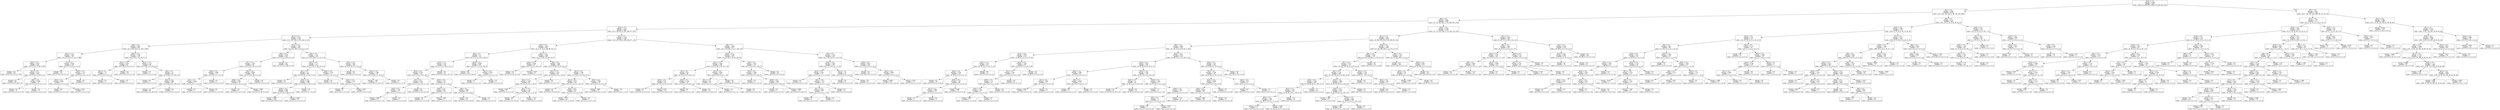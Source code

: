 digraph Tree {
node [shape=box] ;
0 [label="X[14] <= 0.5\nentropy = 3.168\nsamples = 8307\nvalue = [992, 872, 882, 891, 1000, 879, 919, 919, 953]"] ;
1 [label="X[2] <= 0.5\nentropy = 2.986\nsamples = 6105\nvalue = [521, 766, 750, 748, 0, 796, 782, 834, 908]"] ;
0 -> 1 [labeldistance=2.5, labelangle=45, headlabel="True"] ;
2 [label="X[5] <= 0.5\nentropy = 2.802\nsamples = 5209\nvalue = [0, 713, 693, 687, 0, 756, 683, 801, 876]"] ;
1 -> 2 ;
3 [label="X[23] <= 0.5\nentropy = 2.533\nsamples = 3031\nvalue = [0, 0, 358, 423, 0, 582, 344, 677, 647]"] ;
2 -> 3 ;
4 [label="X[17] <= 0.5\nentropy = 2.193\nsamples = 1501\nvalue = [0, 0, 167, 264, 0, 374, 184, 0, 512]"] ;
3 -> 4 ;
5 [label="X[8] <= 0.5\nentropy = 1.691\nsamples = 881\nvalue = [0, 0, 126, 116, 0, 0, 149, 0, 490]"] ;
4 -> 5 ;
6 [label="X[11] <= 0.5\nentropy = 1.193\nsamples = 703\nvalue = [0, 0, 0, 114, 0, 0, 101, 0, 488]"] ;
5 -> 6 ;
7 [label="X[20] <= 0.5\nentropy = 0.653\nsamples = 583\nvalue = [0, 0, 0, 0, 0, 0, 98, 0, 485]"] ;
6 -> 7 ;
8 [label="entropy = 0.0\nsamples = 474\nvalue = [0, 0, 0, 0, 0, 0, 0, 0, 474]"] ;
7 -> 8 ;
9 [label="X[12] <= 0.5\nentropy = 0.472\nsamples = 109\nvalue = [0, 0, 0, 0, 0, 0, 98, 0, 11]"] ;
7 -> 9 ;
10 [label="entropy = 0.0\nsamples = 86\nvalue = [0, 0, 0, 0, 0, 0, 86, 0, 0]"] ;
9 -> 10 ;
11 [label="X[9] <= 0.5\nentropy = 0.999\nsamples = 23\nvalue = [0, 0, 0, 0, 0, 0, 12, 0, 11]"] ;
9 -> 11 ;
12 [label="entropy = 0.0\nsamples = 12\nvalue = [0, 0, 0, 0, 0, 0, 12, 0, 0]"] ;
11 -> 12 ;
13 [label="entropy = 0.0\nsamples = 11\nvalue = [0, 0, 0, 0, 0, 0, 0, 0, 11]"] ;
11 -> 13 ;
14 [label="X[7] <= 0.5\nentropy = 0.336\nsamples = 120\nvalue = [0, 0, 0, 114, 0, 0, 3, 0, 3]"] ;
6 -> 14 ;
15 [label="entropy = 0.0\nsamples = 110\nvalue = [0, 0, 0, 110, 0, 0, 0, 0, 0]"] ;
14 -> 15 ;
16 [label="X[26] <= 0.5\nentropy = 1.571\nsamples = 10\nvalue = [0, 0, 0, 4, 0, 0, 3, 0, 3]"] ;
14 -> 16 ;
17 [label="X[20] <= 0.5\nentropy = 0.985\nsamples = 7\nvalue = [0, 0, 0, 4, 0, 0, 3, 0, 0]"] ;
16 -> 17 ;
18 [label="entropy = 0.0\nsamples = 3\nvalue = [0, 0, 0, 3, 0, 0, 0, 0, 0]"] ;
17 -> 18 ;
19 [label="entropy = 0.811\nsamples = 4\nvalue = [0, 0, 0, 1, 0, 0, 3, 0, 0]"] ;
17 -> 19 ;
20 [label="entropy = 0.0\nsamples = 3\nvalue = [0, 0, 0, 0, 0, 0, 0, 0, 3]"] ;
16 -> 20 ;
21 [label="X[20] <= 0.5\nentropy = 1.008\nsamples = 178\nvalue = [0, 0, 126, 2, 0, 0, 48, 0, 2]"] ;
5 -> 21 ;
22 [label="X[13] <= 0.5\nentropy = 0.165\nsamples = 82\nvalue = [0, 0, 80, 0, 0, 0, 0, 0, 2]"] ;
21 -> 22 ;
23 [label="X[22] <= 0.5\nentropy = 1.0\nsamples = 4\nvalue = [0, 0, 2, 0, 0, 0, 0, 0, 2]"] ;
22 -> 23 ;
24 [label="entropy = 0.0\nsamples = 2\nvalue = [0, 0, 2, 0, 0, 0, 0, 0, 0]"] ;
23 -> 24 ;
25 [label="entropy = 0.0\nsamples = 2\nvalue = [0, 0, 0, 0, 0, 0, 0, 0, 2]"] ;
23 -> 25 ;
26 [label="entropy = 0.0\nsamples = 78\nvalue = [0, 0, 78, 0, 0, 0, 0, 0, 0]"] ;
22 -> 26 ;
27 [label="X[12] <= 0.5\nentropy = 1.125\nsamples = 96\nvalue = [0, 0, 46, 2, 0, 0, 48, 0, 0]"] ;
21 -> 27 ;
28 [label="entropy = 0.0\nsamples = 2\nvalue = [0, 0, 0, 2, 0, 0, 0, 0, 0]"] ;
27 -> 28 ;
29 [label="X[3] <= 0.5\nentropy = 1.0\nsamples = 94\nvalue = [0, 0, 46, 0, 0, 0, 48, 0, 0]"] ;
27 -> 29 ;
30 [label="entropy = 0.0\nsamples = 2\nvalue = [0, 0, 2, 0, 0, 0, 0, 0, 0]"] ;
29 -> 30 ;
31 [label="X[10] <= 0.5\nentropy = 0.999\nsamples = 92\nvalue = [0, 0, 44, 0, 0, 0, 48, 0, 0]"] ;
29 -> 31 ;
32 [label="entropy = 1.0\nsamples = 90\nvalue = [0, 0, 44, 0, 0, 0, 46, 0, 0]"] ;
31 -> 32 ;
33 [label="entropy = 0.0\nsamples = 2\nvalue = [0, 0, 0, 0, 0, 0, 2, 0, 0]"] ;
31 -> 33 ;
34 [label="X[11] <= 0.5\nentropy = 1.597\nsamples = 620\nvalue = [0, 0, 41, 148, 0, 374, 35, 0, 22]"] ;
4 -> 34 ;
35 [label="X[0] <= 0.5\nentropy = 0.529\nsamples = 291\nvalue = [0, 0, 6, 0, 0, 263, 0, 0, 22]"] ;
34 -> 35 ;
36 [label="X[7] <= 0.5\nentropy = 1.108\nsamples = 93\nvalue = [0, 0, 6, 0, 0, 65, 0, 0, 22]"] ;
35 -> 36 ;
37 [label="X[18] <= 0.5\nentropy = 0.996\nsamples = 13\nvalue = [0, 0, 6, 0, 0, 7, 0, 0, 0]"] ;
36 -> 37 ;
38 [label="X[3] <= 0.5\nentropy = 0.544\nsamples = 8\nvalue = [0, 0, 1, 0, 0, 7, 0, 0, 0]"] ;
37 -> 38 ;
39 [label="entropy = 0.0\nsamples = 1\nvalue = [0, 0, 1, 0, 0, 0, 0, 0, 0]"] ;
38 -> 39 ;
40 [label="entropy = 0.0\nsamples = 7\nvalue = [0, 0, 0, 0, 0, 7, 0, 0, 0]"] ;
38 -> 40 ;
41 [label="entropy = 0.0\nsamples = 5\nvalue = [0, 0, 5, 0, 0, 0, 0, 0, 0]"] ;
37 -> 41 ;
42 [label="X[9] <= 0.5\nentropy = 0.849\nsamples = 80\nvalue = [0, 0, 0, 0, 0, 58, 0, 0, 22]"] ;
36 -> 42 ;
43 [label="X[26] <= 0.5\nentropy = 0.962\nsamples = 57\nvalue = [0, 0, 0, 0, 0, 35, 0, 0, 22]"] ;
42 -> 43 ;
44 [label="entropy = 0.0\nsamples = 6\nvalue = [0, 0, 0, 0, 0, 6, 0, 0, 0]"] ;
43 -> 44 ;
45 [label="entropy = 0.986\nsamples = 51\nvalue = [0, 0, 0, 0, 0, 29, 0, 0, 22]"] ;
43 -> 45 ;
46 [label="entropy = 0.0\nsamples = 23\nvalue = [0, 0, 0, 0, 0, 23, 0, 0, 0]"] ;
42 -> 46 ;
47 [label="entropy = 0.0\nsamples = 198\nvalue = [0, 0, 0, 0, 0, 198, 0, 0, 0]"] ;
35 -> 47 ;
48 [label="X[8] <= 0.5\nentropy = 1.735\nsamples = 329\nvalue = [0, 0, 35, 148, 0, 111, 35, 0, 0]"] ;
34 -> 48 ;
49 [label="X[13] <= 0.5\nentropy = 1.22\nsamples = 221\nvalue = [0, 0, 0, 102, 0, 109, 10, 0, 0]"] ;
48 -> 49 ;
50 [label="X[7] <= 0.5\nentropy = 1.0\nsamples = 206\nvalue = [0, 0, 0, 101, 0, 105, 0, 0, 0]"] ;
49 -> 50 ;
51 [label="entropy = 0.0\nsamples = 10\nvalue = [0, 0, 0, 10, 0, 0, 0, 0, 0]"] ;
50 -> 51 ;
52 [label="X[25] <= 0.5\nentropy = 0.996\nsamples = 196\nvalue = [0, 0, 0, 91, 0, 105, 0, 0, 0]"] ;
50 -> 52 ;
53 [label="X[20] <= 0.5\nentropy = 0.999\nsamples = 189\nvalue = [0, 0, 0, 91, 0, 98, 0, 0, 0]"] ;
52 -> 53 ;
54 [label="entropy = 0.999\nsamples = 166\nvalue = [0, 0, 0, 80, 0, 86, 0, 0, 0]"] ;
53 -> 54 ;
55 [label="entropy = 0.999\nsamples = 23\nvalue = [0, 0, 0, 11, 0, 12, 0, 0, 0]"] ;
53 -> 55 ;
56 [label="entropy = 0.0\nsamples = 7\nvalue = [0, 0, 0, 0, 0, 7, 0, 0, 0]"] ;
52 -> 56 ;
57 [label="X[19] <= 0.5\nentropy = 1.159\nsamples = 15\nvalue = [0, 0, 0, 1, 0, 4, 10, 0, 0]"] ;
49 -> 57 ;
58 [label="entropy = 0.0\nsamples = 10\nvalue = [0, 0, 0, 0, 0, 0, 10, 0, 0]"] ;
57 -> 58 ;
59 [label="X[25] <= 0.5\nentropy = 0.722\nsamples = 5\nvalue = [0, 0, 0, 1, 0, 4, 0, 0, 0]"] ;
57 -> 59 ;
60 [label="entropy = 0.0\nsamples = 1\nvalue = [0, 0, 0, 0, 0, 1, 0, 0, 0]"] ;
59 -> 60 ;
61 [label="entropy = 0.811\nsamples = 4\nvalue = [0, 0, 0, 1, 0, 3, 0, 0, 0]"] ;
59 -> 61 ;
62 [label="X[22] <= 0.5\nentropy = 1.647\nsamples = 108\nvalue = [0, 0, 35, 46, 0, 2, 25, 0, 0]"] ;
48 -> 62 ;
63 [label="entropy = 0.0\nsamples = 29\nvalue = [0, 0, 29, 0, 0, 0, 0, 0, 0]"] ;
62 -> 63 ;
64 [label="X[25] <= 0.5\nentropy = 1.396\nsamples = 79\nvalue = [0, 0, 6, 46, 0, 2, 25, 0, 0]"] ;
62 -> 64 ;
65 [label="entropy = 1.393\nsamples = 78\nvalue = [0, 0, 6, 46, 0, 2, 24, 0, 0]"] ;
64 -> 65 ;
66 [label="entropy = 0.0\nsamples = 1\nvalue = [0, 0, 0, 0, 0, 0, 1, 0, 0]"] ;
64 -> 66 ;
67 [label="X[1] <= 0.5\nentropy = 2.276\nsamples = 1530\nvalue = [0, 0, 191, 159, 0, 208, 160, 677, 135]"] ;
3 -> 67 ;
68 [label="X[20] <= 0.5\nentropy = 1.655\nsamples = 905\nvalue = [0, 0, 17, 70, 0, 186, 89, 541, 2]"] ;
67 -> 68 ;
69 [label="X[6] <= 0.5\nentropy = 1.0\nsamples = 575\nvalue = [0, 0, 3, 2, 0, 178, 0, 390, 2]"] ;
68 -> 69 ;
70 [label="X[15] <= 0.5\nentropy = 1.107\nsamples = 334\nvalue = [0, 0, 3, 0, 0, 178, 0, 151, 2]"] ;
69 -> 70 ;
71 [label="X[19] <= 0.5\nentropy = 0.765\nsamples = 213\nvalue = [0, 0, 3, 0, 0, 178, 0, 30, 2]"] ;
70 -> 71 ;
72 [label="X[7] <= 0.5\nentropy = 0.315\nsamples = 159\nvalue = [0, 0, 1, 0, 0, 151, 0, 7, 0]"] ;
71 -> 72 ;
73 [label="X[16] <= 0.5\nentropy = 1.281\nsamples = 12\nvalue = [0, 0, 1, 0, 0, 4, 0, 7, 0]"] ;
72 -> 73 ;
74 [label="entropy = 0.946\nsamples = 11\nvalue = [0, 0, 0, 0, 0, 4, 0, 7, 0]"] ;
73 -> 74 ;
75 [label="entropy = 0.0\nsamples = 1\nvalue = [0, 0, 1, 0, 0, 0, 0, 0, 0]"] ;
73 -> 75 ;
76 [label="entropy = 0.0\nsamples = 147\nvalue = [0, 0, 0, 0, 0, 147, 0, 0, 0]"] ;
72 -> 76 ;
77 [label="X[10] <= 0.5\nentropy = 1.377\nsamples = 54\nvalue = [0, 0, 2, 0, 0, 27, 0, 23, 2]"] ;
71 -> 77 ;
78 [label="X[26] <= 0.5\nentropy = 0.911\nsamples = 34\nvalue = [0, 0, 2, 0, 0, 27, 0, 5, 0]"] ;
77 -> 78 ;
79 [label="entropy = 0.0\nsamples = 27\nvalue = [0, 0, 0, 0, 0, 27, 0, 0, 0]"] ;
78 -> 79 ;
80 [label="entropy = 0.863\nsamples = 7\nvalue = [0, 0, 2, 0, 0, 0, 0, 5, 0]"] ;
78 -> 80 ;
81 [label="X[8] <= 0.5\nentropy = 0.469\nsamples = 20\nvalue = [0, 0, 0, 0, 0, 0, 0, 18, 2]"] ;
77 -> 81 ;
82 [label="entropy = 0.0\nsamples = 18\nvalue = [0, 0, 0, 0, 0, 0, 0, 18, 0]"] ;
81 -> 82 ;
83 [label="entropy = 0.0\nsamples = 2\nvalue = [0, 0, 0, 0, 0, 0, 0, 0, 2]"] ;
81 -> 83 ;
84 [label="entropy = 0.0\nsamples = 121\nvalue = [0, 0, 0, 0, 0, 0, 0, 121, 0]"] ;
70 -> 84 ;
85 [label="X[18] <= 0.5\nentropy = 0.069\nsamples = 241\nvalue = [0, 0, 0, 2, 0, 0, 0, 239, 0]"] ;
69 -> 85 ;
86 [label="entropy = 0.0\nsamples = 238\nvalue = [0, 0, 0, 0, 0, 0, 0, 238, 0]"] ;
85 -> 86 ;
87 [label="X[11] <= 0.5\nentropy = 0.918\nsamples = 3\nvalue = [0, 0, 0, 2, 0, 0, 0, 1, 0]"] ;
85 -> 87 ;
88 [label="entropy = 0.0\nsamples = 1\nvalue = [0, 0, 0, 0, 0, 0, 0, 1, 0]"] ;
87 -> 88 ;
89 [label="entropy = 0.0\nsamples = 2\nvalue = [0, 0, 0, 2, 0, 0, 0, 0, 0]"] ;
87 -> 89 ;
90 [label="X[4] <= 0.5\nentropy = 1.819\nsamples = 330\nvalue = [0, 0, 14, 68, 0, 8, 89, 151, 0]"] ;
68 -> 90 ;
91 [label="X[10] <= 0.5\nentropy = 0.208\nsamples = 61\nvalue = [0, 0, 0, 0, 0, 2, 59, 0, 0]"] ;
90 -> 91 ;
92 [label="entropy = 0.0\nsamples = 55\nvalue = [0, 0, 0, 0, 0, 0, 55, 0, 0]"] ;
91 -> 92 ;
93 [label="entropy = 0.918\nsamples = 6\nvalue = [0, 0, 0, 0, 0, 2, 4, 0, 0]"] ;
91 -> 93 ;
94 [label="X[8] <= 0.5\nentropy = 1.666\nsamples = 269\nvalue = [0, 0, 14, 68, 0, 6, 30, 151, 0]"] ;
90 -> 94 ;
95 [label="X[25] <= 0.5\nentropy = 1.253\nsamples = 96\nvalue = [0, 0, 0, 61, 0, 6, 1, 28, 0]"] ;
94 -> 95 ;
96 [label="X[11] <= 0.5\nentropy = 1.426\nsamples = 69\nvalue = [0, 0, 0, 34, 0, 6, 1, 28, 0]"] ;
95 -> 96 ;
97 [label="entropy = 0.991\nsamples = 9\nvalue = [0, 0, 0, 0, 0, 4, 0, 5, 0]"] ;
96 -> 97 ;
98 [label="X[17] <= 0.5\nentropy = 1.257\nsamples = 60\nvalue = [0, 0, 0, 34, 0, 2, 1, 23, 0]"] ;
96 -> 98 ;
99 [label="entropy = 0.0\nsamples = 8\nvalue = [0, 0, 0, 8, 0, 0, 0, 0, 0]"] ;
98 -> 99 ;
100 [label="entropy = 1.311\nsamples = 52\nvalue = [0, 0, 0, 26, 0, 2, 1, 23, 0]"] ;
98 -> 100 ;
101 [label="entropy = 0.0\nsamples = 27\nvalue = [0, 0, 0, 27, 0, 0, 0, 0, 0]"] ;
95 -> 101 ;
102 [label="X[12] <= 0.5\nentropy = 1.263\nsamples = 173\nvalue = [0, 0, 14, 7, 0, 0, 29, 123, 0]"] ;
94 -> 102 ;
103 [label="X[11] <= 0.5\nentropy = 0.674\nsamples = 141\nvalue = [0, 0, 0, 7, 0, 0, 11, 123, 0]"] ;
102 -> 103 ;
104 [label="entropy = 0.0\nsamples = 44\nvalue = [0, 0, 0, 0, 0, 0, 0, 44, 0]"] ;
103 -> 104 ;
105 [label="X[24] <= 0.5\nentropy = 0.871\nsamples = 97\nvalue = [0, 0, 0, 7, 0, 0, 11, 79, 0]"] ;
103 -> 105 ;
106 [label="entropy = 0.877\nsamples = 96\nvalue = [0, 0, 0, 7, 0, 0, 11, 78, 0]"] ;
105 -> 106 ;
107 [label="entropy = 0.0\nsamples = 1\nvalue = [0, 0, 0, 0, 0, 0, 0, 1, 0]"] ;
105 -> 107 ;
108 [label="X[16] <= 0.5\nentropy = 0.989\nsamples = 32\nvalue = [0, 0, 14, 0, 0, 0, 18, 0, 0]"] ;
102 -> 108 ;
109 [label="entropy = 0.993\nsamples = 31\nvalue = [0, 0, 14, 0, 0, 0, 17, 0, 0]"] ;
108 -> 109 ;
110 [label="entropy = 0.0\nsamples = 1\nvalue = [0, 0, 0, 0, 0, 0, 1, 0, 0]"] ;
108 -> 110 ;
111 [label="X[8] <= 0.5\nentropy = 2.394\nsamples = 625\nvalue = [0, 0, 174, 89, 0, 22, 71, 136, 133]"] ;
67 -> 111 ;
112 [label="X[16] <= 0.5\nentropy = 2.188\nsamples = 323\nvalue = [0, 0, 0, 56, 0, 22, 64, 101, 80]"] ;
111 -> 112 ;
113 [label="X[11] <= 0.5\nentropy = 1.946\nsamples = 166\nvalue = [0, 0, 0, 56, 0, 22, 62, 3, 23]"] ;
112 -> 113 ;
114 [label="X[7] <= 0.5\nentropy = 0.97\nsamples = 86\nvalue = [0, 0, 0, 0, 0, 22, 62, 2, 0]"] ;
113 -> 114 ;
115 [label="X[24] <= 0.5\nentropy = 0.75\nsamples = 28\nvalue = [0, 0, 0, 0, 0, 22, 6, 0, 0]"] ;
114 -> 115 ;
116 [label="entropy = 0.0\nsamples = 4\nvalue = [0, 0, 0, 0, 0, 4, 0, 0, 0]"] ;
115 -> 116 ;
117 [label="entropy = 0.811\nsamples = 24\nvalue = [0, 0, 0, 0, 0, 18, 6, 0, 0]"] ;
115 -> 117 ;
118 [label="X[20] <= 0.5\nentropy = 0.216\nsamples = 58\nvalue = [0, 0, 0, 0, 0, 0, 56, 2, 0]"] ;
114 -> 118 ;
119 [label="entropy = 0.0\nsamples = 2\nvalue = [0, 0, 0, 0, 0, 0, 0, 2, 0]"] ;
118 -> 119 ;
120 [label="entropy = 0.0\nsamples = 56\nvalue = [0, 0, 0, 0, 0, 0, 56, 0, 0]"] ;
118 -> 120 ;
121 [label="X[12] <= 0.5\nentropy = 0.956\nsamples = 80\nvalue = [0, 0, 0, 56, 0, 0, 0, 1, 23]"] ;
113 -> 121 ;
122 [label="X[17] <= 0.5\nentropy = 0.25\nsamples = 24\nvalue = [0, 0, 0, 0, 0, 0, 0, 1, 23]"] ;
121 -> 122 ;
123 [label="entropy = 1.0\nsamples = 2\nvalue = [0, 0, 0, 0, 0, 0, 0, 1, 1]"] ;
122 -> 123 ;
124 [label="entropy = 0.0\nsamples = 22\nvalue = [0, 0, 0, 0, 0, 0, 0, 0, 22]"] ;
122 -> 124 ;
125 [label="entropy = 0.0\nsamples = 56\nvalue = [0, 0, 0, 56, 0, 0, 0, 0, 0]"] ;
121 -> 125 ;
126 [label="X[3] <= 0.5\nentropy = 1.035\nsamples = 157\nvalue = [0, 0, 0, 0, 0, 0, 2, 98, 57]"] ;
112 -> 126 ;
127 [label="X[19] <= 0.5\nentropy = 1.094\nsamples = 128\nvalue = [0, 0, 0, 0, 0, 0, 2, 69, 57]"] ;
126 -> 127 ;
128 [label="entropy = 0.0\nsamples = 2\nvalue = [0, 0, 0, 0, 0, 0, 2, 0, 0]"] ;
127 -> 128 ;
129 [label="X[26] <= 0.5\nentropy = 0.993\nsamples = 126\nvalue = [0, 0, 0, 0, 0, 0, 0, 69, 57]"] ;
127 -> 129 ;
130 [label="entropy = 0.0\nsamples = 5\nvalue = [0, 0, 0, 0, 0, 0, 0, 5, 0]"] ;
129 -> 130 ;
131 [label="entropy = 0.998\nsamples = 121\nvalue = [0, 0, 0, 0, 0, 0, 0, 64, 57]"] ;
129 -> 131 ;
132 [label="entropy = 0.0\nsamples = 29\nvalue = [0, 0, 0, 0, 0, 0, 0, 29, 0]"] ;
126 -> 132 ;
133 [label="X[4] <= 0.5\nentropy = 1.734\nsamples = 302\nvalue = [0, 0, 174, 33, 0, 0, 7, 35, 53]"] ;
111 -> 133 ;
134 [label="X[24] <= 0.5\nentropy = 1.883\nsamples = 118\nvalue = [0, 0, 21, 33, 0, 0, 7, 4, 53]"] ;
133 -> 134 ;
135 [label="X[12] <= 0.5\nentropy = 1.305\nsamples = 75\nvalue = [0, 0, 0, 11, 0, 0, 7, 4, 53]"] ;
134 -> 135 ;
136 [label="entropy = 0.0\nsamples = 53\nvalue = [0, 0, 0, 0, 0, 0, 0, 0, 53]"] ;
135 -> 136 ;
137 [label="X[11] <= 0.5\nentropy = 1.473\nsamples = 22\nvalue = [0, 0, 0, 11, 0, 0, 7, 4, 0]"] ;
135 -> 137 ;
138 [label="X[17] <= 0.5\nentropy = 0.946\nsamples = 11\nvalue = [0, 0, 0, 0, 0, 0, 7, 4, 0]"] ;
137 -> 138 ;
139 [label="entropy = 0.0\nsamples = 4\nvalue = [0, 0, 0, 0, 0, 0, 0, 4, 0]"] ;
138 -> 139 ;
140 [label="entropy = 0.0\nsamples = 7\nvalue = [0, 0, 0, 0, 0, 0, 7, 0, 0]"] ;
138 -> 140 ;
141 [label="entropy = 0.0\nsamples = 11\nvalue = [0, 0, 0, 11, 0, 0, 0, 0, 0]"] ;
137 -> 141 ;
142 [label="X[17] <= 0.5\nentropy = 1.0\nsamples = 43\nvalue = [0, 0, 21, 22, 0, 0, 0, 0, 0]"] ;
134 -> 142 ;
143 [label="entropy = 0.0\nsamples = 22\nvalue = [0, 0, 0, 22, 0, 0, 0, 0, 0]"] ;
142 -> 143 ;
144 [label="entropy = 0.0\nsamples = 21\nvalue = [0, 0, 21, 0, 0, 0, 0, 0, 0]"] ;
142 -> 144 ;
145 [label="X[18] <= 0.5\nentropy = 0.654\nsamples = 184\nvalue = [0, 0, 153, 0, 0, 0, 0, 31, 0]"] ;
133 -> 145 ;
146 [label="entropy = 0.0\nsamples = 133\nvalue = [0, 0, 133, 0, 0, 0, 0, 0, 0]"] ;
145 -> 146 ;
147 [label="X[15] <= 0.5\nentropy = 0.966\nsamples = 51\nvalue = [0, 0, 20, 0, 0, 0, 0, 31, 0]"] ;
145 -> 147 ;
148 [label="entropy = 0.998\nsamples = 34\nvalue = [0, 0, 18, 0, 0, 0, 0, 16, 0]"] ;
147 -> 148 ;
149 [label="entropy = 0.523\nsamples = 17\nvalue = [0, 0, 2, 0, 0, 0, 0, 15, 0]"] ;
147 -> 149 ;
150 [label="X[18] <= 0.5\nentropy = 2.598\nsamples = 2178\nvalue = [0, 713, 335, 264, 0, 174, 339, 124, 229]"] ;
2 -> 150 ;
151 [label="X[11] <= 0.5\nentropy = 2.61\nsamples = 1628\nvalue = [0, 386, 335, 259, 0, 94, 339, 99, 116]"] ;
150 -> 151 ;
152 [label="X[8] <= 0.5\nentropy = 2.469\nsamples = 538\nvalue = [0, 176, 75, 0, 0, 83, 63, 77, 64]"] ;
151 -> 152 ;
153 [label="X[13] <= 0.5\nentropy = 1.978\nsamples = 224\nvalue = [0, 80, 0, 0, 0, 5, 24, 73, 42]"] ;
152 -> 153 ;
154 [label="X[22] <= 0.5\nentropy = 1.351\nsamples = 137\nvalue = [0, 50, 0, 0, 0, 0, 0, 73, 14]"] ;
153 -> 154 ;
155 [label="X[26] <= 0.5\nentropy = 1.034\nsamples = 124\nvalue = [0, 50, 0, 0, 0, 0, 0, 73, 1]"] ;
154 -> 155 ;
156 [label="entropy = 0.0\nsamples = 38\nvalue = [0, 0, 0, 0, 0, 0, 0, 38, 0]"] ;
155 -> 156 ;
157 [label="X[19] <= 0.5\nentropy = 1.057\nsamples = 86\nvalue = [0, 50, 0, 0, 0, 0, 0, 35, 1]"] ;
155 -> 157 ;
158 [label="X[17] <= 0.5\nentropy = 0.469\nsamples = 10\nvalue = [0, 9, 0, 0, 0, 0, 0, 0, 1]"] ;
157 -> 158 ;
159 [label="entropy = 0.0\nsamples = 1\nvalue = [0, 0, 0, 0, 0, 0, 0, 0, 1]"] ;
158 -> 159 ;
160 [label="entropy = 0.0\nsamples = 9\nvalue = [0, 9, 0, 0, 0, 0, 0, 0, 0]"] ;
158 -> 160 ;
161 [label="entropy = 0.995\nsamples = 76\nvalue = [0, 41, 0, 0, 0, 0, 0, 35, 0]"] ;
157 -> 161 ;
162 [label="entropy = 0.0\nsamples = 13\nvalue = [0, 0, 0, 0, 0, 0, 0, 0, 13]"] ;
154 -> 162 ;
163 [label="X[22] <= 0.5\nentropy = 1.805\nsamples = 87\nvalue = [0, 30, 0, 0, 0, 5, 24, 0, 28]"] ;
153 -> 163 ;
164 [label="X[7] <= 0.5\nentropy = 1.505\nsamples = 59\nvalue = [0, 2, 0, 0, 0, 5, 24, 0, 28]"] ;
163 -> 164 ;
165 [label="X[26] <= 0.5\nentropy = 1.15\nsamples = 37\nvalue = [0, 2, 0, 0, 0, 5, 2, 0, 28]"] ;
164 -> 165 ;
166 [label="X[16] <= 0.5\nentropy = 1.436\nsamples = 9\nvalue = [0, 2, 0, 0, 0, 5, 2, 0, 0]"] ;
165 -> 166 ;
167 [label="entropy = 0.863\nsamples = 7\nvalue = [0, 0, 0, 0, 0, 5, 2, 0, 0]"] ;
166 -> 167 ;
168 [label="entropy = 0.0\nsamples = 2\nvalue = [0, 2, 0, 0, 0, 0, 0, 0, 0]"] ;
166 -> 168 ;
169 [label="entropy = 0.0\nsamples = 28\nvalue = [0, 0, 0, 0, 0, 0, 0, 0, 28]"] ;
165 -> 169 ;
170 [label="entropy = 0.0\nsamples = 22\nvalue = [0, 0, 0, 0, 0, 0, 22, 0, 0]"] ;
164 -> 170 ;
171 [label="entropy = 0.0\nsamples = 28\nvalue = [0, 28, 0, 0, 0, 0, 0, 0, 0]"] ;
163 -> 171 ;
172 [label="X[13] <= 0.5\nentropy = 2.238\nsamples = 314\nvalue = [0, 96, 75, 0, 0, 78, 39, 4, 22]"] ;
152 -> 172 ;
173 [label="X[23] <= 0.5\nentropy = 2.023\nsamples = 182\nvalue = [0, 88, 26, 0, 0, 8, 39, 4, 17]"] ;
172 -> 173 ;
174 [label="X[26] <= 0.5\nentropy = 1.893\nsamples = 40\nvalue = [0, 7, 8, 0, 0, 8, 0, 0, 17]"] ;
173 -> 174 ;
175 [label="X[17] <= 0.5\nentropy = 0.997\nsamples = 15\nvalue = [0, 7, 8, 0, 0, 0, 0, 0, 0]"] ;
174 -> 175 ;
176 [label="entropy = 0.946\nsamples = 11\nvalue = [0, 7, 4, 0, 0, 0, 0, 0, 0]"] ;
175 -> 176 ;
177 [label="entropy = 0.0\nsamples = 4\nvalue = [0, 0, 4, 0, 0, 0, 0, 0, 0]"] ;
175 -> 177 ;
178 [label="X[9] <= 0.5\nentropy = 0.904\nsamples = 25\nvalue = [0, 0, 0, 0, 0, 8, 0, 0, 17]"] ;
174 -> 178 ;
179 [label="entropy = 0.0\nsamples = 17\nvalue = [0, 0, 0, 0, 0, 0, 0, 0, 17]"] ;
178 -> 179 ;
180 [label="entropy = 0.0\nsamples = 8\nvalue = [0, 0, 0, 0, 0, 8, 0, 0, 0]"] ;
178 -> 180 ;
181 [label="X[16] <= 0.5\nentropy = 1.497\nsamples = 142\nvalue = [0, 81, 18, 0, 0, 0, 39, 4, 0]"] ;
173 -> 181 ;
182 [label="X[19] <= 0.5\nentropy = 1.0\nsamples = 67\nvalue = [0, 34, 0, 0, 0, 0, 33, 0, 0]"] ;
181 -> 182 ;
183 [label="entropy = 0.0\nsamples = 33\nvalue = [0, 0, 0, 0, 0, 0, 33, 0, 0]"] ;
182 -> 183 ;
184 [label="entropy = 0.0\nsamples = 34\nvalue = [0, 34, 0, 0, 0, 0, 0, 0, 0]"] ;
182 -> 184 ;
185 [label="X[20] <= 0.5\nentropy = 1.434\nsamples = 75\nvalue = [0, 47, 18, 0, 0, 0, 6, 4, 0]"] ;
181 -> 185 ;
186 [label="entropy = 1.0\nsamples = 4\nvalue = [0, 2, 0, 0, 0, 0, 0, 2, 0]"] ;
185 -> 186 ;
187 [label="X[26] <= 0.5\nentropy = 1.365\nsamples = 71\nvalue = [0, 45, 18, 0, 0, 0, 6, 2, 0]"] ;
185 -> 187 ;
188 [label="X[1] <= 0.5\nentropy = 1.5\nsamples = 4\nvalue = [0, 1, 1, 0, 0, 0, 0, 2, 0]"] ;
187 -> 188 ;
189 [label="entropy = 0.0\nsamples = 1\nvalue = [0, 1, 0, 0, 0, 0, 0, 0, 0]"] ;
188 -> 189 ;
190 [label="entropy = 0.918\nsamples = 3\nvalue = [0, 0, 1, 0, 0, 0, 0, 2, 0]"] ;
188 -> 190 ;
191 [label="entropy = 1.212\nsamples = 67\nvalue = [0, 44, 17, 0, 0, 0, 6, 0, 0]"] ;
187 -> 191 ;
192 [label="X[19] <= 0.5\nentropy = 1.44\nsamples = 132\nvalue = [0, 8, 49, 0, 0, 70, 0, 0, 5]"] ;
172 -> 192 ;
193 [label="X[1] <= 0.5\nentropy = 1.186\nsamples = 93\nvalue = [0, 8, 10, 0, 0, 70, 0, 0, 5]"] ;
192 -> 193 ;
194 [label="X[15] <= 0.5\nentropy = 0.908\nsamples = 87\nvalue = [0, 8, 9, 0, 0, 70, 0, 0, 0]"] ;
193 -> 194 ;
195 [label="X[24] <= 0.5\nentropy = 0.844\nsamples = 85\nvalue = [0, 6, 9, 0, 0, 70, 0, 0, 0]"] ;
194 -> 195 ;
196 [label="entropy = 0.864\nsamples = 82\nvalue = [0, 6, 9, 0, 0, 67, 0, 0, 0]"] ;
195 -> 196 ;
197 [label="entropy = 0.0\nsamples = 3\nvalue = [0, 0, 0, 0, 0, 3, 0, 0, 0]"] ;
195 -> 197 ;
198 [label="entropy = 0.0\nsamples = 2\nvalue = [0, 2, 0, 0, 0, 0, 0, 0, 0]"] ;
194 -> 198 ;
199 [label="X[23] <= 0.5\nentropy = 0.65\nsamples = 6\nvalue = [0, 0, 1, 0, 0, 0, 0, 0, 5]"] ;
193 -> 199 ;
200 [label="entropy = 0.0\nsamples = 4\nvalue = [0, 0, 0, 0, 0, 0, 0, 0, 4]"] ;
199 -> 200 ;
201 [label="entropy = 1.0\nsamples = 2\nvalue = [0, 0, 1, 0, 0, 0, 0, 0, 1]"] ;
199 -> 201 ;
202 [label="entropy = 0.0\nsamples = 39\nvalue = [0, 0, 39, 0, 0, 0, 0, 0, 0]"] ;
192 -> 202 ;
203 [label="X[19] <= 0.5\nentropy = 2.335\nsamples = 1090\nvalue = [0, 210, 260, 259, 0, 11, 276, 22, 52]"] ;
151 -> 203 ;
204 [label="X[6] <= 0.5\nentropy = 2.269\nsamples = 759\nvalue = [0, 194, 116, 99, 0, 6, 276, 16, 52]"] ;
203 -> 204 ;
205 [label="X[7] <= 0.5\nentropy = 2.102\nsamples = 713\nvalue = [0, 194, 116, 99, 0, 6, 276, 16, 6]"] ;
204 -> 205 ;
206 [label="X[1] <= 0.5\nentropy = 2.197\nsamples = 565\nvalue = [0, 129, 116, 92, 0, 6, 200, 16, 6]"] ;
205 -> 206 ;
207 [label="X[16] <= 0.5\nentropy = 2.249\nsamples = 240\nvalue = [0, 49, 64, 28, 0, 1, 80, 12, 6]"] ;
206 -> 207 ;
208 [label="X[25] <= 0.5\nentropy = 2.222\nsamples = 224\nvalue = [0, 49, 56, 20, 0, 1, 80, 12, 6]"] ;
207 -> 208 ;
209 [label="X[23] <= 0.5\nentropy = 2.244\nsamples = 214\nvalue = [0, 49, 51, 20, 0, 1, 75, 12, 6]"] ;
208 -> 209 ;
210 [label="entropy = 0.722\nsamples = 5\nvalue = [0, 4, 0, 0, 0, 0, 1, 0, 0]"] ;
209 -> 210 ;
211 [label="entropy = 2.249\nsamples = 209\nvalue = [0, 45, 51, 20, 0, 1, 74, 12, 6]"] ;
209 -> 211 ;
212 [label="entropy = 1.0\nsamples = 10\nvalue = [0, 0, 5, 0, 0, 0, 5, 0, 0]"] ;
208 -> 212 ;
213 [label="entropy = 1.0\nsamples = 16\nvalue = [0, 0, 8, 8, 0, 0, 0, 0, 0]"] ;
207 -> 213 ;
214 [label="X[22] <= 0.5\nentropy = 2.084\nsamples = 325\nvalue = [0, 80, 52, 64, 0, 5, 120, 4, 0]"] ;
206 -> 214 ;
215 [label="X[26] <= 0.5\nentropy = 2.054\nsamples = 312\nvalue = [0, 80, 39, 64, 0, 5, 120, 4, 0]"] ;
214 -> 215 ;
216 [label="entropy = 1.459\nsamples = 6\nvalue = [0, 1, 2, 3, 0, 0, 0, 0, 0]"] ;
215 -> 216 ;
217 [label="X[16] <= 0.5\nentropy = 2.045\nsamples = 306\nvalue = [0, 79, 37, 61, 0, 5, 120, 4, 0]"] ;
215 -> 217 ;
218 [label="entropy = 2.047\nsamples = 305\nvalue = [0, 79, 37, 61, 0, 5, 119, 4, 0]"] ;
217 -> 218 ;
219 [label="entropy = 0.0\nsamples = 1\nvalue = [0, 0, 0, 0, 0, 0, 1, 0, 0]"] ;
217 -> 219 ;
220 [label="entropy = 0.0\nsamples = 13\nvalue = [0, 0, 13, 0, 0, 0, 0, 0, 0]"] ;
214 -> 220 ;
221 [label="X[12] <= 0.5\nentropy = 1.223\nsamples = 148\nvalue = [0, 65, 0, 7, 0, 0, 76, 0, 0]"] ;
205 -> 221 ;
222 [label="entropy = 0.0\nsamples = 76\nvalue = [0, 0, 0, 0, 0, 0, 76, 0, 0]"] ;
221 -> 222 ;
223 [label="X[25] <= 0.5\nentropy = 0.46\nsamples = 72\nvalue = [0, 65, 0, 7, 0, 0, 0, 0, 0]"] ;
221 -> 223 ;
224 [label="entropy = 0.0\nsamples = 65\nvalue = [0, 65, 0, 0, 0, 0, 0, 0, 0]"] ;
223 -> 224 ;
225 [label="entropy = 0.0\nsamples = 7\nvalue = [0, 0, 0, 7, 0, 0, 0, 0, 0]"] ;
223 -> 225 ;
226 [label="entropy = 0.0\nsamples = 46\nvalue = [0, 0, 0, 0, 0, 0, 0, 0, 46]"] ;
204 -> 226 ;
227 [label="X[0] <= 0.5\nentropy = 1.437\nsamples = 331\nvalue = [0, 16, 144, 160, 0, 5, 0, 6, 0]"] ;
203 -> 227 ;
228 [label="entropy = 0.0\nsamples = 160\nvalue = [0, 0, 0, 160, 0, 0, 0, 0, 0]"] ;
227 -> 228 ;
229 [label="X[26] <= 0.5\nentropy = 0.847\nsamples = 171\nvalue = [0, 16, 144, 0, 0, 5, 0, 6, 0]"] ;
227 -> 229 ;
230 [label="X[16] <= 0.5\nentropy = 1.38\nsamples = 27\nvalue = [0, 16, 0, 0, 0, 5, 0, 6, 0]"] ;
229 -> 230 ;
231 [label="entropy = 0.994\nsamples = 11\nvalue = [0, 0, 0, 0, 0, 5, 0, 6, 0]"] ;
230 -> 231 ;
232 [label="entropy = 0.0\nsamples = 16\nvalue = [0, 16, 0, 0, 0, 0, 0, 0, 0]"] ;
230 -> 232 ;
233 [label="entropy = 0.0\nsamples = 144\nvalue = [0, 0, 144, 0, 0, 0, 0, 0, 0]"] ;
229 -> 233 ;
234 [label="X[7] <= 0.5\nentropy = 1.584\nsamples = 550\nvalue = [0, 327, 0, 5, 0, 80, 0, 25, 113]"] ;
150 -> 234 ;
235 [label="X[0] <= 0.5\nentropy = 1.601\nsamples = 234\nvalue = [0, 87, 0, 5, 0, 4, 0, 25, 113]"] ;
234 -> 235 ;
236 [label="X[24] <= 0.5\nentropy = 1.129\nsamples = 148\nvalue = [0, 13, 0, 5, 0, 0, 0, 17, 113]"] ;
235 -> 236 ;
237 [label="X[9] <= 0.5\nentropy = 0.664\nsamples = 132\nvalue = [0, 2, 0, 0, 0, 0, 0, 17, 113]"] ;
236 -> 237 ;
238 [label="entropy = 0.0\nsamples = 79\nvalue = [0, 0, 0, 0, 0, 0, 0, 0, 79]"] ;
237 -> 238 ;
239 [label="entropy = 1.115\nsamples = 53\nvalue = [0, 2, 0, 0, 0, 0, 0, 17, 34]"] ;
237 -> 239 ;
240 [label="X[23] <= 0.5\nentropy = 0.896\nsamples = 16\nvalue = [0, 11, 0, 5, 0, 0, 0, 0, 0]"] ;
236 -> 240 ;
241 [label="entropy = 0.0\nsamples = 11\nvalue = [0, 11, 0, 0, 0, 0, 0, 0, 0]"] ;
240 -> 241 ;
242 [label="entropy = 0.0\nsamples = 5\nvalue = [0, 0, 0, 5, 0, 0, 0, 0, 0]"] ;
240 -> 242 ;
243 [label="X[25] <= 0.5\nentropy = 0.711\nsamples = 86\nvalue = [0, 74, 0, 0, 0, 4, 0, 8, 0]"] ;
235 -> 243 ;
244 [label="X[22] <= 0.5\nentropy = 0.741\nsamples = 81\nvalue = [0, 69, 0, 0, 0, 4, 0, 8, 0]"] ;
243 -> 244 ;
245 [label="entropy = 0.761\nsamples = 78\nvalue = [0, 66, 0, 0, 0, 4, 0, 8, 0]"] ;
244 -> 245 ;
246 [label="entropy = 0.0\nsamples = 3\nvalue = [0, 3, 0, 0, 0, 0, 0, 0, 0]"] ;
244 -> 246 ;
247 [label="entropy = 0.0\nsamples = 5\nvalue = [0, 5, 0, 0, 0, 0, 0, 0, 0]"] ;
243 -> 247 ;
248 [label="X[1] <= 0.5\nentropy = 0.796\nsamples = 316\nvalue = [0, 240, 0, 0, 0, 76, 0, 0, 0]"] ;
234 -> 248 ;
249 [label="X[15] <= 0.5\nentropy = 0.985\nsamples = 133\nvalue = [0, 57, 0, 0, 0, 76, 0, 0, 0]"] ;
248 -> 249 ;
250 [label="entropy = 0.0\nsamples = 76\nvalue = [0, 0, 0, 0, 0, 76, 0, 0, 0]"] ;
249 -> 250 ;
251 [label="entropy = 0.0\nsamples = 57\nvalue = [0, 57, 0, 0, 0, 0, 0, 0, 0]"] ;
249 -> 251 ;
252 [label="entropy = 0.0\nsamples = 183\nvalue = [0, 183, 0, 0, 0, 0, 0, 0, 0]"] ;
248 -> 252 ;
253 [label="X[9] <= 0.5\nentropy = 2.111\nsamples = 896\nvalue = [521, 53, 57, 61, 0, 40, 99, 33, 32]"] ;
1 -> 253 ;
254 [label="X[26] <= 0.5\nentropy = 1.893\nsamples = 773\nvalue = [501, 41, 31, 61, 0, 40, 53, 26, 20]"] ;
253 -> 254 ;
255 [label="X[15] <= 0.5\nentropy = 2.76\nsamples = 137\nvalue = [22, 23, 10, 25, 0, 22, 19, 16, 0]"] ;
254 -> 255 ;
256 [label="X[4] <= 0.5\nentropy = 2.487\nsamples = 96\nvalue = [1, 18, 9, 25, 0, 22, 5, 16, 0]"] ;
255 -> 256 ;
257 [label="X[24] <= 0.5\nentropy = 2.331\nsamples = 61\nvalue = [1, 18, 8, 6, 0, 21, 4, 3, 0]"] ;
256 -> 257 ;
258 [label="X[22] <= 0.5\nentropy = 1.859\nsamples = 41\nvalue = [1, 18, 0, 6, 0, 13, 0, 3, 0]"] ;
257 -> 258 ;
259 [label="X[20] <= 0.5\nentropy = 1.403\nsamples = 28\nvalue = [1, 18, 0, 6, 0, 0, 0, 3, 0]"] ;
258 -> 259 ;
260 [label="X[16] <= 0.5\nentropy = 0.592\nsamples = 7\nvalue = [1, 0, 0, 6, 0, 0, 0, 0, 0]"] ;
259 -> 260 ;
261 [label="entropy = 0.0\nsamples = 6\nvalue = [0, 0, 0, 6, 0, 0, 0, 0, 0]"] ;
260 -> 261 ;
262 [label="entropy = 0.0\nsamples = 1\nvalue = [1, 0, 0, 0, 0, 0, 0, 0, 0]"] ;
260 -> 262 ;
263 [label="X[5] <= 0.5\nentropy = 0.592\nsamples = 21\nvalue = [0, 18, 0, 0, 0, 0, 0, 3, 0]"] ;
259 -> 263 ;
264 [label="entropy = 0.0\nsamples = 3\nvalue = [0, 0, 0, 0, 0, 0, 0, 3, 0]"] ;
263 -> 264 ;
265 [label="entropy = 0.0\nsamples = 18\nvalue = [0, 18, 0, 0, 0, 0, 0, 0, 0]"] ;
263 -> 265 ;
266 [label="entropy = 0.0\nsamples = 13\nvalue = [0, 0, 0, 0, 0, 13, 0, 0, 0]"] ;
258 -> 266 ;
267 [label="X[18] <= 0.5\nentropy = 1.522\nsamples = 20\nvalue = [0, 0, 8, 0, 0, 8, 4, 0, 0]"] ;
257 -> 267 ;
268 [label="X[11] <= 0.5\nentropy = 1.379\nsamples = 14\nvalue = [0, 0, 8, 0, 0, 2, 4, 0, 0]"] ;
267 -> 268 ;
269 [label="entropy = 0.918\nsamples = 3\nvalue = [0, 0, 2, 0, 0, 1, 0, 0, 0]"] ;
268 -> 269 ;
270 [label="X[3] <= 0.5\nentropy = 1.322\nsamples = 11\nvalue = [0, 0, 6, 0, 0, 1, 4, 0, 0]"] ;
268 -> 270 ;
271 [label="entropy = 1.295\nsamples = 10\nvalue = [0, 0, 6, 0, 0, 1, 3, 0, 0]"] ;
270 -> 271 ;
272 [label="entropy = 0.0\nsamples = 1\nvalue = [0, 0, 0, 0, 0, 0, 1, 0, 0]"] ;
270 -> 272 ;
273 [label="entropy = 0.0\nsamples = 6\nvalue = [0, 0, 0, 0, 0, 6, 0, 0, 0]"] ;
267 -> 273 ;
274 [label="X[23] <= 0.5\nentropy = 1.449\nsamples = 35\nvalue = [0, 0, 1, 19, 0, 1, 1, 13, 0]"] ;
256 -> 274 ;
275 [label="entropy = 0.0\nsamples = 13\nvalue = [0, 0, 0, 13, 0, 0, 0, 0, 0]"] ;
274 -> 275 ;
276 [label="X[24] <= 0.5\nentropy = 1.568\nsamples = 22\nvalue = [0, 0, 1, 6, 0, 1, 1, 13, 0]"] ;
274 -> 276 ;
277 [label="X[8] <= 0.5\nentropy = 0.722\nsamples = 5\nvalue = [0, 0, 1, 4, 0, 0, 0, 0, 0]"] ;
276 -> 277 ;
278 [label="entropy = 0.0\nsamples = 1\nvalue = [0, 0, 0, 1, 0, 0, 0, 0, 0]"] ;
277 -> 278 ;
279 [label="entropy = 0.811\nsamples = 4\nvalue = [0, 0, 1, 3, 0, 0, 0, 0, 0]"] ;
277 -> 279 ;
280 [label="X[20] <= 0.5\nentropy = 1.14\nsamples = 17\nvalue = [0, 0, 0, 2, 0, 1, 1, 13, 0]"] ;
276 -> 280 ;
281 [label="entropy = 0.0\nsamples = 1\nvalue = [0, 0, 0, 0, 0, 1, 0, 0, 0]"] ;
280 -> 281 ;
282 [label="entropy = 0.868\nsamples = 16\nvalue = [0, 0, 0, 2, 0, 0, 1, 13, 0]"] ;
280 -> 282 ;
283 [label="X[13] <= 0.5\nentropy = 1.525\nsamples = 41\nvalue = [21, 5, 1, 0, 0, 0, 14, 0, 0]"] ;
255 -> 283 ;
284 [label="entropy = 0.0\nsamples = 13\nvalue = [0, 0, 0, 0, 0, 0, 13, 0, 0]"] ;
283 -> 284 ;
285 [label="X[23] <= 0.5\nentropy = 1.098\nsamples = 28\nvalue = [21, 5, 1, 0, 0, 0, 1, 0, 0]"] ;
283 -> 285 ;
286 [label="X[21] <= 0.5\nentropy = 0.706\nsamples = 26\nvalue = [21, 5, 0, 0, 0, 0, 0, 0, 0]"] ;
285 -> 286 ;
287 [label="X[7] <= 0.5\nentropy = 0.994\nsamples = 11\nvalue = [6, 5, 0, 0, 0, 0, 0, 0, 0]"] ;
286 -> 287 ;
288 [label="entropy = 0.0\nsamples = 5\nvalue = [0, 5, 0, 0, 0, 0, 0, 0, 0]"] ;
287 -> 288 ;
289 [label="entropy = 0.0\nsamples = 6\nvalue = [6, 0, 0, 0, 0, 0, 0, 0, 0]"] ;
287 -> 289 ;
290 [label="entropy = 0.0\nsamples = 15\nvalue = [15, 0, 0, 0, 0, 0, 0, 0, 0]"] ;
286 -> 290 ;
291 [label="X[20] <= 0.5\nentropy = 1.0\nsamples = 2\nvalue = [0, 0, 1, 0, 0, 0, 1, 0, 0]"] ;
285 -> 291 ;
292 [label="entropy = 0.0\nsamples = 1\nvalue = [0, 0, 1, 0, 0, 0, 0, 0, 0]"] ;
291 -> 292 ;
293 [label="entropy = 0.0\nsamples = 1\nvalue = [0, 0, 0, 0, 0, 0, 1, 0, 0]"] ;
291 -> 293 ;
294 [label="X[3] <= 0.5\nentropy = 1.473\nsamples = 636\nvalue = [479, 18, 21, 36, 0, 18, 34, 10, 20]"] ;
254 -> 294 ;
295 [label="X[18] <= 0.5\nentropy = 1.189\nsamples = 577\nvalue = [469, 18, 5, 23, 0, 18, 25, 7, 12]"] ;
294 -> 295 ;
296 [label="X[6] <= 0.5\nentropy = 0.916\nsamples = 539\nvalue = [465, 13, 3, 15, 0, 4, 25, 4, 10]"] ;
295 -> 296 ;
297 [label="X[23] <= 0.5\nentropy = 0.556\nsamples = 506\nvalue = [464, 7, 3, 12, 0, 0, 20, 0, 0]"] ;
296 -> 297 ;
298 [label="X[20] <= 0.5\nentropy = 1.342\nsamples = 21\nvalue = [2, 0, 0, 11, 0, 0, 8, 0, 0]"] ;
297 -> 298 ;
299 [label="entropy = 0.0\nsamples = 11\nvalue = [0, 0, 0, 11, 0, 0, 0, 0, 0]"] ;
298 -> 299 ;
300 [label="X[12] <= 0.5\nentropy = 0.722\nsamples = 10\nvalue = [2, 0, 0, 0, 0, 0, 8, 0, 0]"] ;
298 -> 300 ;
301 [label="entropy = 0.503\nsamples = 9\nvalue = [1, 0, 0, 0, 0, 0, 8, 0, 0]"] ;
300 -> 301 ;
302 [label="entropy = 0.0\nsamples = 1\nvalue = [1, 0, 0, 0, 0, 0, 0, 0, 0]"] ;
300 -> 302 ;
303 [label="X[15] <= 0.5\nentropy = 0.351\nsamples = 485\nvalue = [462, 7, 3, 1, 0, 0, 12, 0, 0]"] ;
297 -> 303 ;
304 [label="X[16] <= 0.5\nentropy = 0.112\nsamples = 469\nvalue = [462, 7, 0, 0, 0, 0, 0, 0, 0]"] ;
303 -> 304 ;
305 [label="entropy = 0.0\nsamples = 446\nvalue = [446, 0, 0, 0, 0, 0, 0, 0, 0]"] ;
304 -> 305 ;
306 [label="X[8] <= 0.5\nentropy = 0.887\nsamples = 23\nvalue = [16, 7, 0, 0, 0, 0, 0, 0, 0]"] ;
304 -> 306 ;
307 [label="entropy = 0.0\nsamples = 7\nvalue = [0, 7, 0, 0, 0, 0, 0, 0, 0]"] ;
306 -> 307 ;
308 [label="entropy = 0.0\nsamples = 16\nvalue = [16, 0, 0, 0, 0, 0, 0, 0, 0]"] ;
306 -> 308 ;
309 [label="entropy = 1.014\nsamples = 16\nvalue = [0, 0, 3, 1, 0, 0, 12, 0, 0]"] ;
303 -> 309 ;
310 [label="X[4] <= 0.5\nentropy = 2.587\nsamples = 33\nvalue = [1, 6, 0, 3, 0, 4, 5, 4, 10]"] ;
296 -> 310 ;
311 [label="entropy = 2.072\nsamples = 26\nvalue = [1, 6, 0, 0, 0, 4, 5, 0, 10]"] ;
310 -> 311 ;
312 [label="entropy = 0.985\nsamples = 7\nvalue = [0, 0, 0, 3, 0, 0, 0, 4, 0]"] ;
310 -> 312 ;
313 [label="X[10] <= 0.5\nentropy = 2.467\nsamples = 38\nvalue = [4, 5, 2, 8, 0, 14, 0, 3, 2]"] ;
295 -> 313 ;
314 [label="entropy = 2.639\nsamples = 27\nvalue = [4, 5, 2, 8, 0, 3, 0, 3, 2]"] ;
313 -> 314 ;
315 [label="entropy = 0.0\nsamples = 11\nvalue = [0, 0, 0, 0, 0, 11, 0, 0, 0]"] ;
313 -> 315 ;
316 [label="X[8] <= 0.5\nentropy = 2.449\nsamples = 59\nvalue = [10, 0, 16, 13, 0, 0, 9, 3, 8]"] ;
294 -> 316 ;
317 [label="X[11] <= 0.5\nentropy = 0.985\nsamples = 7\nvalue = [0, 0, 0, 0, 0, 0, 0, 3, 4]"] ;
316 -> 317 ;
318 [label="entropy = 0.0\nsamples = 3\nvalue = [0, 0, 0, 0, 0, 0, 0, 3, 0]"] ;
317 -> 318 ;
319 [label="entropy = 0.0\nsamples = 4\nvalue = [0, 0, 0, 0, 0, 0, 0, 0, 4]"] ;
317 -> 319 ;
320 [label="entropy = 2.203\nsamples = 52\nvalue = [10, 0, 16, 13, 0, 0, 9, 0, 4]"] ;
316 -> 320 ;
321 [label="X[19] <= 0.5\nentropy = 2.321\nsamples = 123\nvalue = [20, 12, 26, 0, 0, 0, 46, 7, 12]"] ;
253 -> 321 ;
322 [label="X[7] <= 0.5\nentropy = 1.812\nsamples = 88\nvalue = [7, 12, 21, 0, 0, 0, 46, 1, 1]"] ;
321 -> 322 ;
323 [label="X[24] <= 0.5\nentropy = 1.764\nsamples = 86\nvalue = [5, 12, 21, 0, 0, 0, 46, 1, 1]"] ;
322 -> 323 ;
324 [label="X[4] <= 0.5\nentropy = 1.761\nsamples = 85\nvalue = [5, 12, 20, 0, 0, 0, 46, 1, 1]"] ;
323 -> 324 ;
325 [label="entropy = 1.771\nsamples = 84\nvalue = [5, 12, 20, 0, 0, 0, 45, 1, 1]"] ;
324 -> 325 ;
326 [label="entropy = 0.0\nsamples = 1\nvalue = [0, 0, 0, 0, 0, 0, 1, 0, 0]"] ;
324 -> 326 ;
327 [label="entropy = 0.0\nsamples = 1\nvalue = [0, 0, 1, 0, 0, 0, 0, 0, 0]"] ;
323 -> 327 ;
328 [label="entropy = 0.0\nsamples = 2\nvalue = [2, 0, 0, 0, 0, 0, 0, 0, 0]"] ;
322 -> 328 ;
329 [label="X[21] <= 0.5\nentropy = 1.893\nsamples = 35\nvalue = [13, 0, 5, 0, 0, 0, 0, 6, 11]"] ;
321 -> 329 ;
330 [label="X[23] <= 0.5\nentropy = 0.937\nsamples = 17\nvalue = [0, 0, 0, 0, 0, 0, 0, 6, 11]"] ;
329 -> 330 ;
331 [label="entropy = 0.0\nsamples = 11\nvalue = [0, 0, 0, 0, 0, 0, 0, 0, 11]"] ;
330 -> 331 ;
332 [label="entropy = 0.0\nsamples = 6\nvalue = [0, 0, 0, 0, 0, 0, 0, 6, 0]"] ;
330 -> 332 ;
333 [label="X[8] <= 0.5\nentropy = 0.852\nsamples = 18\nvalue = [13, 0, 5, 0, 0, 0, 0, 0, 0]"] ;
329 -> 333 ;
334 [label="entropy = 0.0\nsamples = 13\nvalue = [13, 0, 0, 0, 0, 0, 0, 0, 0]"] ;
333 -> 334 ;
335 [label="entropy = 0.0\nsamples = 5\nvalue = [0, 0, 5, 0, 0, 0, 0, 0, 0]"] ;
333 -> 335 ;
336 [label="X[2] <= 0.5\nentropy = 2.427\nsamples = 2202\nvalue = [471, 106, 132, 143, 1000, 83, 137, 85, 45]"] ;
0 -> 336 [labeldistance=2.5, labelangle=-45, headlabel="False"] ;
337 [label="X[21] <= 0.5\nentropy = 1.79\nsamples = 713\nvalue = [0, 31, 51, 33, 471, 24, 57, 45, 1]"] ;
336 -> 337 ;
338 [label="X[26] <= 0.5\nentropy = 1.681\nsamples = 675\nvalue = [0, 31, 50, 28, 467, 24, 29, 45, 1]"] ;
337 -> 338 ;
339 [label="X[19] <= 0.5\nentropy = 2.727\nsamples = 130\nvalue = [0, 21, 18, 15, 32, 12, 20, 12, 0]"] ;
338 -> 339 ;
340 [label="X[20] <= 0.5\nentropy = 2.431\nsamples = 95\nvalue = [0, 18, 12, 3, 29, 12, 20, 1, 0]"] ;
339 -> 340 ;
341 [label="X[5] <= 0.5\nentropy = 1.704\nsamples = 34\nvalue = [0, 9, 0, 0, 14, 10, 0, 1, 0]"] ;
340 -> 341 ;
342 [label="X[10] <= 0.5\nentropy = 0.906\nsamples = 15\nvalue = [0, 0, 0, 0, 12, 2, 0, 1, 0]"] ;
341 -> 342 ;
343 [label="entropy = 0.918\nsamples = 6\nvalue = [0, 0, 0, 0, 4, 2, 0, 0, 0]"] ;
342 -> 343 ;
344 [label="X[7] <= 0.5\nentropy = 0.503\nsamples = 9\nvalue = [0, 0, 0, 0, 8, 0, 0, 1, 0]"] ;
342 -> 344 ;
345 [label="entropy = 0.0\nsamples = 4\nvalue = [0, 0, 0, 0, 4, 0, 0, 0, 0]"] ;
344 -> 345 ;
346 [label="X[22] <= 0.5\nentropy = 0.722\nsamples = 5\nvalue = [0, 0, 0, 0, 4, 0, 0, 1, 0]"] ;
344 -> 346 ;
347 [label="entropy = 0.918\nsamples = 3\nvalue = [0, 0, 0, 0, 2, 0, 0, 1, 0]"] ;
346 -> 347 ;
348 [label="entropy = 0.0\nsamples = 2\nvalue = [0, 0, 0, 0, 2, 0, 0, 0, 0]"] ;
346 -> 348 ;
349 [label="X[1] <= 0.5\nentropy = 1.378\nsamples = 19\nvalue = [0, 9, 0, 0, 2, 8, 0, 0, 0]"] ;
341 -> 349 ;
350 [label="X[22] <= 0.5\nentropy = 1.335\nsamples = 13\nvalue = [0, 3, 0, 0, 2, 8, 0, 0, 0]"] ;
349 -> 350 ;
351 [label="entropy = 0.0\nsamples = 8\nvalue = [0, 0, 0, 0, 0, 8, 0, 0, 0]"] ;
350 -> 351 ;
352 [label="entropy = 0.971\nsamples = 5\nvalue = [0, 3, 0, 0, 2, 0, 0, 0, 0]"] ;
350 -> 352 ;
353 [label="entropy = 0.0\nsamples = 6\nvalue = [0, 6, 0, 0, 0, 0, 0, 0, 0]"] ;
349 -> 353 ;
354 [label="X[0] <= 0.5\nentropy = 2.269\nsamples = 61\nvalue = [0, 9, 12, 3, 15, 2, 20, 0, 0]"] ;
340 -> 354 ;
355 [label="X[7] <= 0.5\nentropy = 2.376\nsamples = 39\nvalue = [0, 9, 7, 3, 12, 2, 6, 0, 0]"] ;
354 -> 355 ;
356 [label="X[24] <= 0.5\nentropy = 2.354\nsamples = 34\nvalue = [0, 4, 7, 3, 12, 2, 6, 0, 0]"] ;
355 -> 356 ;
357 [label="entropy = 0.0\nsamples = 2\nvalue = [0, 0, 0, 0, 2, 0, 0, 0, 0]"] ;
356 -> 357 ;
358 [label="entropy = 2.402\nsamples = 32\nvalue = [0, 4, 7, 3, 10, 2, 6, 0, 0]"] ;
356 -> 358 ;
359 [label="entropy = 0.0\nsamples = 5\nvalue = [0, 5, 0, 0, 0, 0, 0, 0, 0]"] ;
355 -> 359 ;
360 [label="X[10] <= 0.5\nentropy = 1.293\nsamples = 22\nvalue = [0, 0, 5, 0, 3, 0, 14, 0, 0]"] ;
354 -> 360 ;
361 [label="X[17] <= 0.5\nentropy = 0.544\nsamples = 16\nvalue = [0, 0, 2, 0, 0, 0, 14, 0, 0]"] ;
360 -> 361 ;
362 [label="X[8] <= 0.5\nentropy = 1.0\nsamples = 4\nvalue = [0, 0, 2, 0, 0, 0, 2, 0, 0]"] ;
361 -> 362 ;
363 [label="entropy = 0.0\nsamples = 2\nvalue = [0, 0, 0, 0, 0, 0, 2, 0, 0]"] ;
362 -> 363 ;
364 [label="entropy = 0.0\nsamples = 2\nvalue = [0, 0, 2, 0, 0, 0, 0, 0, 0]"] ;
362 -> 364 ;
365 [label="entropy = 0.0\nsamples = 12\nvalue = [0, 0, 0, 0, 0, 0, 12, 0, 0]"] ;
361 -> 365 ;
366 [label="X[8] <= 0.5\nentropy = 1.0\nsamples = 6\nvalue = [0, 0, 3, 0, 3, 0, 0, 0, 0]"] ;
360 -> 366 ;
367 [label="entropy = 0.0\nsamples = 3\nvalue = [0, 0, 0, 0, 3, 0, 0, 0, 0]"] ;
366 -> 367 ;
368 [label="entropy = 0.0\nsamples = 3\nvalue = [0, 0, 3, 0, 0, 0, 0, 0, 0]"] ;
366 -> 368 ;
369 [label="X[1] <= 0.5\nentropy = 2.098\nsamples = 35\nvalue = [0, 3, 6, 12, 3, 0, 0, 11, 0]"] ;
339 -> 369 ;
370 [label="X[8] <= 0.5\nentropy = 1.0\nsamples = 12\nvalue = [0, 0, 6, 0, 0, 0, 0, 6, 0]"] ;
369 -> 370 ;
371 [label="entropy = 0.0\nsamples = 6\nvalue = [0, 0, 0, 0, 0, 0, 0, 6, 0]"] ;
370 -> 371 ;
372 [label="entropy = 0.0\nsamples = 6\nvalue = [0, 0, 6, 0, 0, 0, 0, 0, 0]"] ;
370 -> 372 ;
373 [label="X[17] <= 0.5\nentropy = 1.735\nsamples = 23\nvalue = [0, 3, 0, 12, 3, 0, 0, 5, 0]"] ;
369 -> 373 ;
374 [label="X[3] <= 0.5\nentropy = 1.539\nsamples = 11\nvalue = [0, 3, 0, 0, 3, 0, 0, 5, 0]"] ;
373 -> 374 ;
375 [label="entropy = 0.954\nsamples = 8\nvalue = [0, 3, 0, 0, 0, 0, 0, 5, 0]"] ;
374 -> 375 ;
376 [label="entropy = 0.0\nsamples = 3\nvalue = [0, 0, 0, 0, 3, 0, 0, 0, 0]"] ;
374 -> 376 ;
377 [label="entropy = 0.0\nsamples = 12\nvalue = [0, 0, 0, 12, 0, 0, 0, 0, 0]"] ;
373 -> 377 ;
378 [label="X[15] <= 0.5\nentropy = 1.215\nsamples = 545\nvalue = [0, 10, 32, 13, 435, 12, 9, 33, 1]"] ;
338 -> 378 ;
379 [label="X[18] <= 0.5\nentropy = 0.959\nsamples = 500\nvalue = [0, 9, 2, 12, 424, 12, 7, 33, 1]"] ;
378 -> 379 ;
380 [label="X[6] <= 0.5\nentropy = 0.745\nsamples = 447\nvalue = [0, 6, 1, 12, 400, 11, 7, 9, 1]"] ;
379 -> 380 ;
381 [label="X[3] <= 0.5\nentropy = 0.318\nsamples = 394\nvalue = [0, 6, 1, 5, 378, 0, 4, 0, 0]"] ;
380 -> 381 ;
382 [label="X[9] <= 0.5\nentropy = 0.215\nsamples = 369\nvalue = [0, 6, 1, 3, 359, 0, 0, 0, 0]"] ;
381 -> 382 ;
383 [label="X[7] <= 0.5\nentropy = 0.125\nsamples = 340\nvalue = [0, 2, 0, 3, 335, 0, 0, 0, 0]"] ;
382 -> 383 ;
384 [label="X[16] <= 0.5\nentropy = 0.061\nsamples = 279\nvalue = [0, 2, 0, 0, 277, 0, 0, 0, 0]"] ;
383 -> 384 ;
385 [label="entropy = 0.0\nsamples = 274\nvalue = [0, 0, 0, 0, 274, 0, 0, 0, 0]"] ;
384 -> 385 ;
386 [label="X[20] <= 0.5\nentropy = 0.971\nsamples = 5\nvalue = [0, 2, 0, 0, 3, 0, 0, 0, 0]"] ;
384 -> 386 ;
387 [label="entropy = 0.918\nsamples = 3\nvalue = [0, 2, 0, 0, 1, 0, 0, 0, 0]"] ;
386 -> 387 ;
388 [label="entropy = 0.0\nsamples = 2\nvalue = [0, 0, 0, 0, 2, 0, 0, 0, 0]"] ;
386 -> 388 ;
389 [label="X[22] <= 0.5\nentropy = 0.283\nsamples = 61\nvalue = [0, 0, 0, 3, 58, 0, 0, 0, 0]"] ;
383 -> 389 ;
390 [label="entropy = 0.0\nsamples = 51\nvalue = [0, 0, 0, 0, 51, 0, 0, 0, 0]"] ;
389 -> 390 ;
391 [label="entropy = 0.881\nsamples = 10\nvalue = [0, 0, 0, 3, 7, 0, 0, 0, 0]"] ;
389 -> 391 ;
392 [label="X[1] <= 0.5\nentropy = 0.788\nsamples = 29\nvalue = [0, 4, 1, 0, 24, 0, 0, 0, 0]"] ;
382 -> 392 ;
393 [label="entropy = 0.0\nsamples = 3\nvalue = [0, 0, 0, 0, 3, 0, 0, 0, 0]"] ;
392 -> 393 ;
394 [label="entropy = 0.845\nsamples = 26\nvalue = [0, 4, 1, 0, 21, 0, 0, 0, 0]"] ;
392 -> 394 ;
395 [label="X[20] <= 0.5\nentropy = 1.015\nsamples = 25\nvalue = [0, 0, 0, 2, 19, 0, 4, 0, 0]"] ;
381 -> 395 ;
396 [label="entropy = 0.0\nsamples = 2\nvalue = [0, 0, 0, 0, 2, 0, 0, 0, 0]"] ;
395 -> 396 ;
397 [label="entropy = 1.068\nsamples = 23\nvalue = [0, 0, 0, 2, 17, 0, 4, 0, 0]"] ;
395 -> 397 ;
398 [label="entropy = 2.16\nsamples = 53\nvalue = [0, 0, 0, 7, 22, 11, 3, 9, 1]"] ;
380 -> 398 ;
399 [label="X[22] <= 0.5\nentropy = 1.486\nsamples = 53\nvalue = [0, 3, 1, 0, 24, 1, 0, 24, 0]"] ;
379 -> 399 ;
400 [label="entropy = 1.492\nsamples = 52\nvalue = [0, 3, 1, 0, 23, 1, 0, 24, 0]"] ;
399 -> 400 ;
401 [label="entropy = 0.0\nsamples = 1\nvalue = [0, 0, 0, 0, 1, 0, 0, 0, 0]"] ;
399 -> 401 ;
402 [label="X[4] <= 0.5\nentropy = 1.331\nsamples = 45\nvalue = [0, 1, 30, 1, 11, 0, 2, 0, 0]"] ;
378 -> 402 ;
403 [label="entropy = 1.364\nsamples = 43\nvalue = [0, 1, 28, 1, 11, 0, 2, 0, 0]"] ;
402 -> 403 ;
404 [label="entropy = 0.0\nsamples = 2\nvalue = [0, 0, 2, 0, 0, 0, 0, 0, 0]"] ;
402 -> 404 ;
405 [label="X[16] <= 0.5\nentropy = 1.19\nsamples = 38\nvalue = [0, 0, 1, 5, 4, 0, 28, 0, 0]"] ;
337 -> 405 ;
406 [label="X[11] <= 0.5\nentropy = 0.821\nsamples = 33\nvalue = [0, 0, 1, 3, 1, 0, 28, 0, 0]"] ;
405 -> 406 ;
407 [label="entropy = 0.0\nsamples = 3\nvalue = [0, 0, 0, 0, 0, 0, 3, 0, 0]"] ;
406 -> 407 ;
408 [label="entropy = 0.879\nsamples = 30\nvalue = [0, 0, 1, 3, 1, 0, 25, 0, 0]"] ;
406 -> 408 ;
409 [label="X[25] <= 0.5\nentropy = 0.971\nsamples = 5\nvalue = [0, 0, 0, 2, 3, 0, 0, 0, 0]"] ;
405 -> 409 ;
410 [label="entropy = 0.0\nsamples = 3\nvalue = [0, 0, 0, 0, 3, 0, 0, 0, 0]"] ;
409 -> 410 ;
411 [label="entropy = 0.0\nsamples = 2\nvalue = [0, 0, 0, 2, 0, 0, 0, 0, 0]"] ;
409 -> 411 ;
412 [label="X[11] <= 0.5\nentropy = 2.481\nsamples = 1489\nvalue = [471, 75, 81, 110, 529, 59, 80, 40, 44]"] ;
336 -> 412 ;
413 [label="entropy = 0.789\nsamples = 110\nvalue = [26, 0, 0, 0, 84, 0, 0, 0, 0]"] ;
412 -> 413 ;
414 [label="X[7] <= 0.5\nentropy = 2.552\nsamples = 1379\nvalue = [445, 75, 81, 110, 445, 59, 80, 40, 44]"] ;
412 -> 414 ;
415 [label="X[19] <= 0.5\nentropy = 2.608\nsamples = 1298\nvalue = [390, 75, 81, 110, 419, 59, 80, 40, 44]"] ;
414 -> 415 ;
416 [label="X[5] <= 0.5\nentropy = 2.665\nsamples = 1218\nvalue = [337, 75, 81, 110, 392, 59, 80, 40, 44]"] ;
415 -> 416 ;
417 [label="entropy = 0.889\nsamples = 75\nvalue = [23, 0, 0, 0, 52, 0, 0, 0, 0]"] ;
416 -> 417 ;
418 [label="X[17] <= 0.5\nentropy = 2.725\nsamples = 1143\nvalue = [314, 75, 81, 110, 340, 59, 80, 40, 44]"] ;
416 -> 418 ;
419 [label="entropy = 0.843\nsamples = 59\nvalue = [43, 0, 0, 0, 16, 0, 0, 0, 0]"] ;
418 -> 419 ;
420 [label="X[26] <= 0.5\nentropy = 2.771\nsamples = 1084\nvalue = [271, 75, 81, 110, 324, 59, 80, 40, 44]"] ;
418 -> 420 ;
421 [label="entropy = 1.023\nsamples = 44\nvalue = [32, 0, 2, 0, 10, 0, 0, 0, 0]"] ;
420 -> 421 ;
422 [label="X[22] <= 0.5\nentropy = 2.801\nsamples = 1040\nvalue = [239, 75, 79, 110, 314, 59, 80, 40, 44]"] ;
420 -> 422 ;
423 [label="entropy = 2.829\nsamples = 1000\nvalue = [209, 75, 79, 110, 305, 59, 79, 40, 44]"] ;
422 -> 423 ;
424 [label="entropy = 0.929\nsamples = 40\nvalue = [30, 0, 0, 0, 9, 0, 1, 0, 0]"] ;
422 -> 424 ;
425 [label="X[21] <= 0.5\nentropy = 0.922\nsamples = 80\nvalue = [53, 0, 0, 0, 27, 0, 0, 0, 0]"] ;
415 -> 425 ;
426 [label="entropy = 0.927\nsamples = 79\nvalue = [52, 0, 0, 0, 27, 0, 0, 0, 0]"] ;
425 -> 426 ;
427 [label="entropy = 0.0\nsamples = 1\nvalue = [1, 0, 0, 0, 0, 0, 0, 0, 0]"] ;
425 -> 427 ;
428 [label="X[24] <= 0.5\nentropy = 0.905\nsamples = 81\nvalue = [55, 0, 0, 0, 26, 0, 0, 0, 0]"] ;
414 -> 428 ;
429 [label="entropy = 0.914\nsamples = 79\nvalue = [53, 0, 0, 0, 26, 0, 0, 0, 0]"] ;
428 -> 429 ;
430 [label="entropy = 0.0\nsamples = 2\nvalue = [2, 0, 0, 0, 0, 0, 0, 0, 0]"] ;
428 -> 430 ;
}